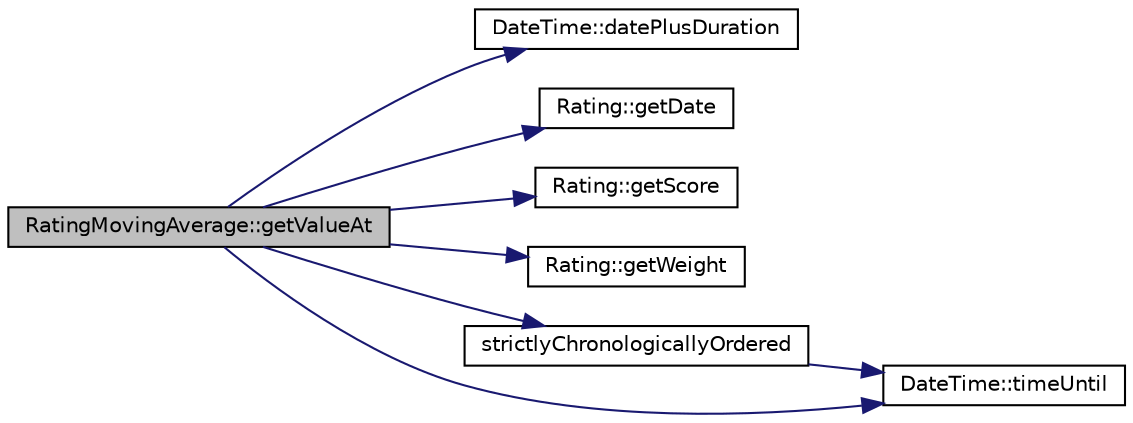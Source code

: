 digraph G
{
  edge [fontname="Helvetica",fontsize="10",labelfontname="Helvetica",labelfontsize="10"];
  node [fontname="Helvetica",fontsize="10",shape=record];
  rankdir=LR;
  Node1 [label="RatingMovingAverage::getValueAt",height=0.2,width=0.4,color="black", fillcolor="grey75", style="filled" fontcolor="black"];
  Node1 -> Node2 [color="midnightblue",fontsize="10",style="solid",fontname="Helvetica"];
  Node2 [label="DateTime::datePlusDuration",height=0.2,width=0.4,color="black", fillcolor="white", style="filled",URL="$class_date_time.html#a14ad4873e3fdfe6a6aca8397fe2495e3"];
  Node1 -> Node3 [color="midnightblue",fontsize="10",style="solid",fontname="Helvetica"];
  Node3 [label="Rating::getDate",height=0.2,width=0.4,color="black", fillcolor="white", style="filled",URL="$class_rating.html#a7db2e3297f984c77d3247707a93e4584"];
  Node1 -> Node4 [color="midnightblue",fontsize="10",style="solid",fontname="Helvetica"];
  Node4 [label="Rating::getScore",height=0.2,width=0.4,color="black", fillcolor="white", style="filled",URL="$class_rating.html#a8e6c8fb5d6e3882f65cba730beb56c97"];
  Node1 -> Node5 [color="midnightblue",fontsize="10",style="solid",fontname="Helvetica"];
  Node5 [label="Rating::getWeight",height=0.2,width=0.4,color="black", fillcolor="white", style="filled",URL="$class_rating.html#a9ac2c119ae6c4eeec5240efd33a2df5c"];
  Node1 -> Node6 [color="midnightblue",fontsize="10",style="solid",fontname="Helvetica"];
  Node6 [label="strictlyChronologicallyOrdered",height=0.2,width=0.4,color="black", fillcolor="white", style="filled",URL="$_date_time_8cpp.html#a5a147ca41ccd908973aed68c859f8977"];
  Node6 -> Node7 [color="midnightblue",fontsize="10",style="solid",fontname="Helvetica"];
  Node7 [label="DateTime::timeUntil",height=0.2,width=0.4,color="black", fillcolor="white", style="filled",URL="$class_date_time.html#a7425ac1c6a4912d5ef46c8df1cc0cea2"];
  Node1 -> Node7 [color="midnightblue",fontsize="10",style="solid",fontname="Helvetica"];
}
